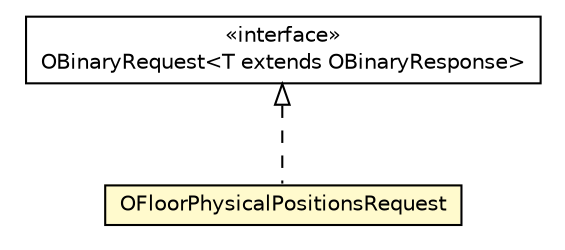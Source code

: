 #!/usr/local/bin/dot
#
# Class diagram 
# Generated by UMLGraph version R5_6-24-gf6e263 (http://www.umlgraph.org/)
#

digraph G {
	edge [fontname="Helvetica",fontsize=10,labelfontname="Helvetica",labelfontsize=10];
	node [fontname="Helvetica",fontsize=10,shape=plaintext];
	nodesep=0.25;
	ranksep=0.5;
	// com.orientechnologies.orient.client.remote.OBinaryRequest<T extends com.orientechnologies.orient.client.remote.OBinaryResponse>
	c3403431 [label=<<table title="com.orientechnologies.orient.client.remote.OBinaryRequest" border="0" cellborder="1" cellspacing="0" cellpadding="2" port="p" href="../OBinaryRequest.html">
		<tr><td><table border="0" cellspacing="0" cellpadding="1">
<tr><td align="center" balign="center"> &#171;interface&#187; </td></tr>
<tr><td align="center" balign="center"> OBinaryRequest&lt;T extends OBinaryResponse&gt; </td></tr>
		</table></td></tr>
		</table>>, URL="../OBinaryRequest.html", fontname="Helvetica", fontcolor="black", fontsize=10.0];
	// com.orientechnologies.orient.client.remote.message.OFloorPhysicalPositionsRequest
	c3403477 [label=<<table title="com.orientechnologies.orient.client.remote.message.OFloorPhysicalPositionsRequest" border="0" cellborder="1" cellspacing="0" cellpadding="2" port="p" bgcolor="lemonChiffon" href="./OFloorPhysicalPositionsRequest.html">
		<tr><td><table border="0" cellspacing="0" cellpadding="1">
<tr><td align="center" balign="center"> OFloorPhysicalPositionsRequest </td></tr>
		</table></td></tr>
		</table>>, URL="./OFloorPhysicalPositionsRequest.html", fontname="Helvetica", fontcolor="black", fontsize=10.0];
	//com.orientechnologies.orient.client.remote.message.OFloorPhysicalPositionsRequest implements com.orientechnologies.orient.client.remote.OBinaryRequest<T extends com.orientechnologies.orient.client.remote.OBinaryResponse>
	c3403431:p -> c3403477:p [dir=back,arrowtail=empty,style=dashed];
}

